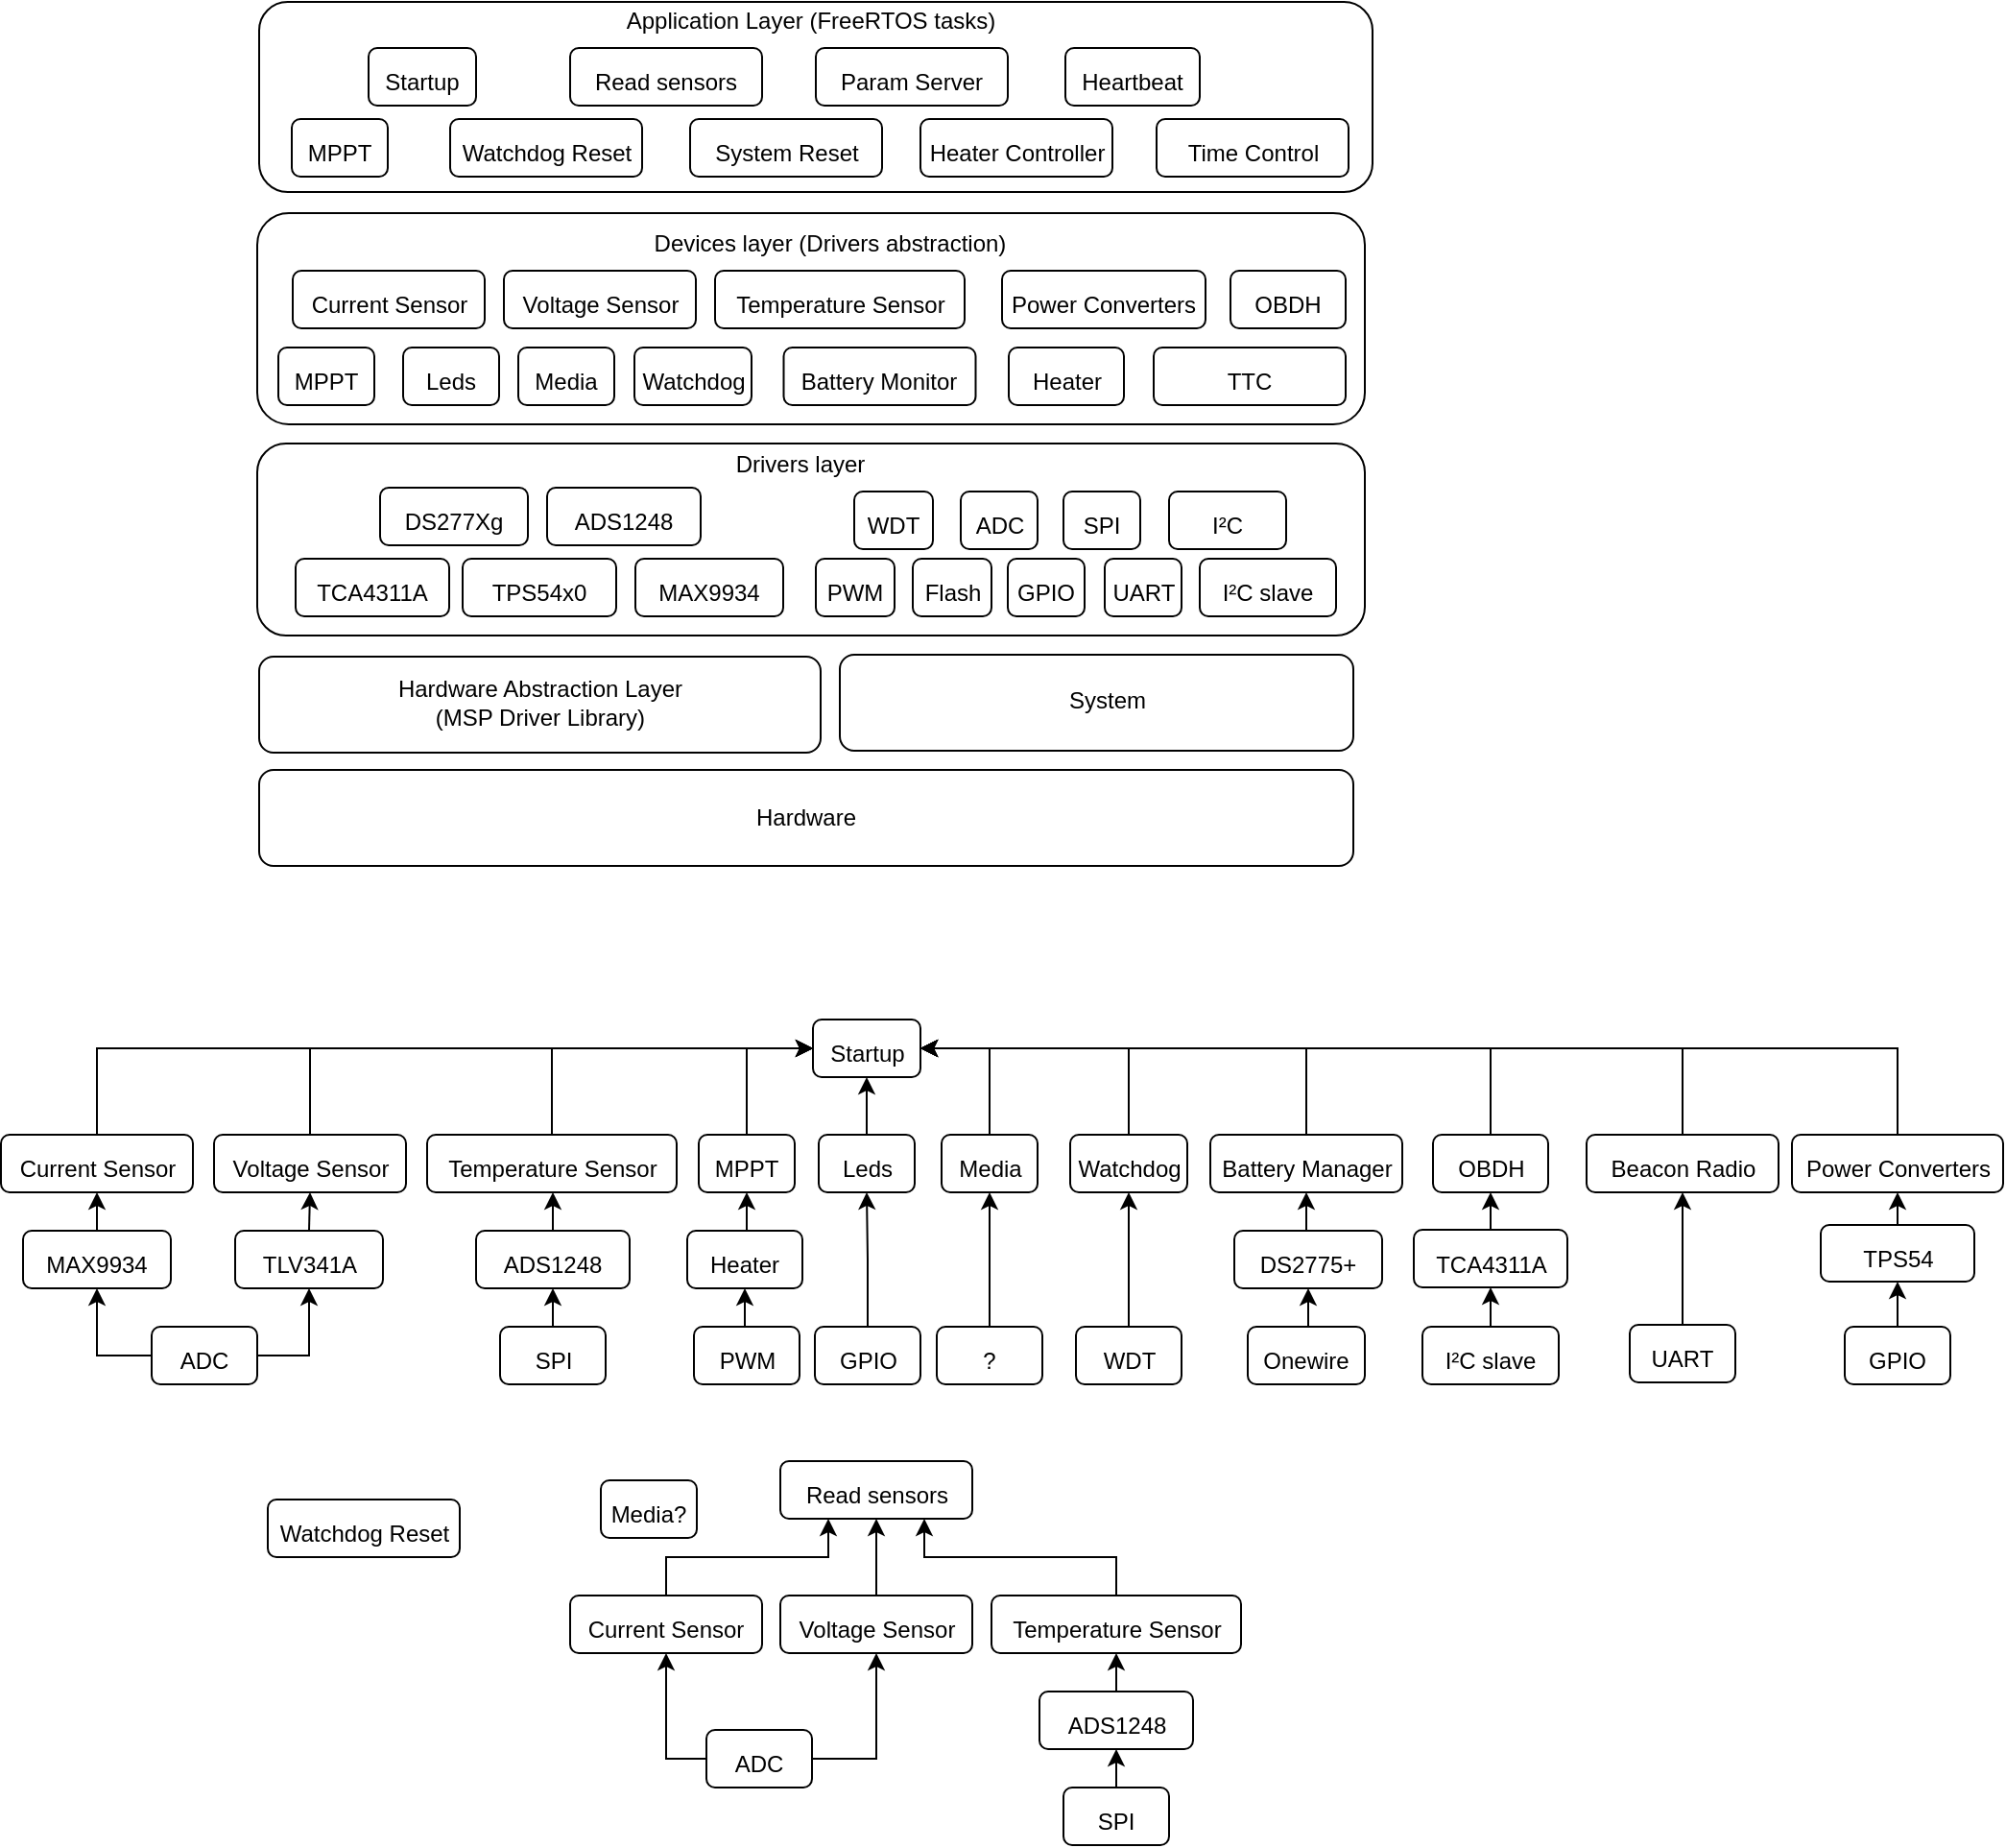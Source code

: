 <mxfile version="18.0.7" type="device"><diagram id="C5RBs43oDa-KdzZeNtuy" name="Page-1"><mxGraphModel dx="981" dy="574" grid="1" gridSize="10" guides="1" tooltips="1" connect="1" arrows="1" fold="1" page="1" pageScale="1" pageWidth="827" pageHeight="1169" math="0" shadow="0"><root><mxCell id="WIyWlLk6GJQsqaUBKTNV-0"/><mxCell id="WIyWlLk6GJQsqaUBKTNV-1" parent="WIyWlLk6GJQsqaUBKTNV-0"/><mxCell id="vOXvjiNXO9jhfe895_Cm-0" value="" style="rounded=1;whiteSpace=wrap;html=1;spacingTop=0;spacing=0;" parent="WIyWlLk6GJQsqaUBKTNV-1" vertex="1"><mxGeometry x="160" y="30" width="580" height="99" as="geometry"/></mxCell><mxCell id="NSSjKuSdfhYjl639OKAT-0" value="" style="rounded=1;whiteSpace=wrap;html=1;spacingBottom=0;spacingTop=0;verticalAlign=middle;spacing=0;" parent="WIyWlLk6GJQsqaUBKTNV-1" vertex="1"><mxGeometry x="160" y="371" width="292.5" height="50" as="geometry"/></mxCell><mxCell id="NSSjKuSdfhYjl639OKAT-2" value="Hardware" style="rounded=1;whiteSpace=wrap;html=1;spacingBottom=0;spacingTop=0;verticalAlign=middle;spacing=0;" parent="WIyWlLk6GJQsqaUBKTNV-1" vertex="1"><mxGeometry x="160" y="430" width="570" height="50" as="geometry"/></mxCell><mxCell id="NSSjKuSdfhYjl639OKAT-3" value="" style="rounded=1;whiteSpace=wrap;html=1;spacingBottom=5;spacingTop=0;verticalAlign=bottom;spacing=0;" parent="WIyWlLk6GJQsqaUBKTNV-1" vertex="1"><mxGeometry x="159" y="260" width="577" height="100" as="geometry"/></mxCell><mxCell id="NSSjKuSdfhYjl639OKAT-5" value="Application Layer (FreeRTOS tasks)" style="text;html=1;strokeColor=none;fillColor=none;align=center;verticalAlign=middle;whiteSpace=wrap;rounded=0;" parent="WIyWlLk6GJQsqaUBKTNV-1" vertex="1"><mxGeometry x="341.88" y="30" width="211.25" height="20" as="geometry"/></mxCell><mxCell id="NSSjKuSdfhYjl639OKAT-6" value="Drivers layer" style="text;html=1;strokeColor=none;fillColor=none;align=center;verticalAlign=middle;whiteSpace=wrap;rounded=0;" parent="WIyWlLk6GJQsqaUBKTNV-1" vertex="1"><mxGeometry x="401.5" y="261" width="80" height="20" as="geometry"/></mxCell><mxCell id="NSSjKuSdfhYjl639OKAT-8" value="Hardware Abstraction Layer&lt;br&gt;(MSP Driver Library)" style="text;html=1;strokeColor=none;fillColor=none;align=center;verticalAlign=middle;whiteSpace=wrap;rounded=0;" parent="WIyWlLk6GJQsqaUBKTNV-1" vertex="1"><mxGeometry x="200" y="385" width="212.5" height="20" as="geometry"/></mxCell><mxCell id="NSSjKuSdfhYjl639OKAT-10" value="ADS1248" style="rounded=1;whiteSpace=wrap;html=1;spacingBottom=5;spacingTop=0;verticalAlign=bottom;spacing=0;" parent="WIyWlLk6GJQsqaUBKTNV-1" vertex="1"><mxGeometry x="310" y="283" width="80" height="30" as="geometry"/></mxCell><mxCell id="NSSjKuSdfhYjl639OKAT-12" value="ADC" style="rounded=1;whiteSpace=wrap;html=1;spacingBottom=5;spacingTop=0;verticalAlign=bottom;spacing=0;" parent="WIyWlLk6GJQsqaUBKTNV-1" vertex="1"><mxGeometry x="525.5" y="285" width="40" height="30" as="geometry"/></mxCell><mxCell id="NSSjKuSdfhYjl639OKAT-13" value="SPI" style="rounded=1;whiteSpace=wrap;html=1;spacingBottom=5;spacingTop=0;verticalAlign=bottom;spacing=0;" parent="WIyWlLk6GJQsqaUBKTNV-1" vertex="1"><mxGeometry x="579" y="285" width="40" height="30" as="geometry"/></mxCell><mxCell id="NSSjKuSdfhYjl639OKAT-14" value="GPIO" style="rounded=1;whiteSpace=wrap;html=1;spacingBottom=5;spacingTop=0;verticalAlign=bottom;spacing=0;" parent="WIyWlLk6GJQsqaUBKTNV-1" vertex="1"><mxGeometry x="550" y="320" width="40" height="30" as="geometry"/></mxCell><mxCell id="NSSjKuSdfhYjl639OKAT-15" value="MAX9934" style="rounded=1;whiteSpace=wrap;html=1;spacingBottom=5;spacingTop=0;verticalAlign=bottom;spacing=0;" parent="WIyWlLk6GJQsqaUBKTNV-1" vertex="1"><mxGeometry x="356" y="320" width="77" height="30" as="geometry"/></mxCell><mxCell id="NSSjKuSdfhYjl639OKAT-16" value="UART" style="rounded=1;whiteSpace=wrap;html=1;spacingBottom=5;spacingTop=0;verticalAlign=bottom;spacing=0;" parent="WIyWlLk6GJQsqaUBKTNV-1" vertex="1"><mxGeometry x="600.5" y="320" width="40" height="30" as="geometry"/></mxCell><mxCell id="NSSjKuSdfhYjl639OKAT-17" value="DS277Xg" style="rounded=1;whiteSpace=wrap;html=1;spacingBottom=5;spacingTop=0;verticalAlign=bottom;spacing=0;" parent="WIyWlLk6GJQsqaUBKTNV-1" vertex="1"><mxGeometry x="223" y="283" width="77" height="30" as="geometry"/></mxCell><mxCell id="NSSjKuSdfhYjl639OKAT-18" value="Flash" style="rounded=1;whiteSpace=wrap;html=1;spacingBottom=5;spacingTop=0;verticalAlign=bottom;spacing=0;" parent="WIyWlLk6GJQsqaUBKTNV-1" vertex="1"><mxGeometry x="500.5" y="320" width="41" height="30" as="geometry"/></mxCell><mxCell id="NSSjKuSdfhYjl639OKAT-20" value="I²C slave" style="rounded=1;whiteSpace=wrap;html=1;spacingBottom=5;spacingTop=0;verticalAlign=bottom;spacing=0;" parent="WIyWlLk6GJQsqaUBKTNV-1" vertex="1"><mxGeometry x="650" y="320" width="71" height="30" as="geometry"/></mxCell><mxCell id="NSSjKuSdfhYjl639OKAT-21" value="TCA4311A" style="rounded=1;whiteSpace=wrap;html=1;spacingBottom=5;spacingTop=0;verticalAlign=bottom;spacing=0;" parent="WIyWlLk6GJQsqaUBKTNV-1" vertex="1"><mxGeometry x="179" y="320" width="80" height="30" as="geometry"/></mxCell><mxCell id="NSSjKuSdfhYjl639OKAT-22" value="TPS54x0" style="rounded=1;whiteSpace=wrap;html=1;spacingBottom=5;spacingTop=0;verticalAlign=bottom;spacing=0;" parent="WIyWlLk6GJQsqaUBKTNV-1" vertex="1"><mxGeometry x="266" y="320" width="80" height="30" as="geometry"/></mxCell><mxCell id="NSSjKuSdfhYjl639OKAT-26" value="I²C" style="rounded=1;whiteSpace=wrap;html=1;spacingBottom=5;spacingTop=0;verticalAlign=bottom;spacing=0;" parent="WIyWlLk6GJQsqaUBKTNV-1" vertex="1"><mxGeometry x="634" y="285" width="61" height="30" as="geometry"/></mxCell><mxCell id="NSSjKuSdfhYjl639OKAT-28" value="" style="rounded=1;whiteSpace=wrap;html=1;spacingBottom=5;spacingTop=0;verticalAlign=bottom;spacing=0;" parent="WIyWlLk6GJQsqaUBKTNV-1" vertex="1"><mxGeometry x="159" y="140" width="577" height="110" as="geometry"/></mxCell><mxCell id="NSSjKuSdfhYjl639OKAT-30" value="Battery Monitor" style="rounded=1;whiteSpace=wrap;html=1;spacingBottom=5;spacingTop=0;verticalAlign=bottom;spacing=0;" parent="WIyWlLk6GJQsqaUBKTNV-1" vertex="1"><mxGeometry x="433.25" y="210" width="100" height="30" as="geometry"/></mxCell><mxCell id="NSSjKuSdfhYjl639OKAT-31" value="Current Sensor" style="rounded=1;whiteSpace=wrap;html=1;spacingBottom=5;spacingTop=0;verticalAlign=bottom;spacing=0;" parent="WIyWlLk6GJQsqaUBKTNV-1" vertex="1"><mxGeometry x="177.5" y="170" width="100" height="30" as="geometry"/></mxCell><mxCell id="NSSjKuSdfhYjl639OKAT-32" value="Leds" style="rounded=1;whiteSpace=wrap;html=1;spacingBottom=5;spacingTop=0;verticalAlign=bottom;spacing=0;" parent="WIyWlLk6GJQsqaUBKTNV-1" vertex="1"><mxGeometry x="235" y="210" width="50" height="30" as="geometry"/></mxCell><mxCell id="NSSjKuSdfhYjl639OKAT-33" value="Media" style="rounded=1;whiteSpace=wrap;html=1;spacingBottom=5;spacingTop=0;verticalAlign=bottom;spacing=0;" parent="WIyWlLk6GJQsqaUBKTNV-1" vertex="1"><mxGeometry x="295" y="210" width="50" height="30" as="geometry"/></mxCell><mxCell id="NSSjKuSdfhYjl639OKAT-34" value="MPPT" style="rounded=1;whiteSpace=wrap;html=1;spacingBottom=5;spacingTop=0;verticalAlign=bottom;spacing=0;" parent="WIyWlLk6GJQsqaUBKTNV-1" vertex="1"><mxGeometry x="170" y="210" width="50" height="30" as="geometry"/></mxCell><mxCell id="NSSjKuSdfhYjl639OKAT-35" value="Voltage Sensor" style="rounded=1;whiteSpace=wrap;html=1;spacingBottom=5;spacingTop=0;verticalAlign=bottom;spacing=0;" parent="WIyWlLk6GJQsqaUBKTNV-1" vertex="1"><mxGeometry x="287.5" y="170" width="100" height="30" as="geometry"/></mxCell><mxCell id="NSSjKuSdfhYjl639OKAT-36" value="Temperature Sensor" style="rounded=1;whiteSpace=wrap;html=1;spacingBottom=5;spacingTop=0;verticalAlign=bottom;spacing=0;" parent="WIyWlLk6GJQsqaUBKTNV-1" vertex="1"><mxGeometry x="397.5" y="170" width="130" height="30" as="geometry"/></mxCell><mxCell id="NSSjKuSdfhYjl639OKAT-39" value="OBDH" style="rounded=1;whiteSpace=wrap;html=1;spacingBottom=5;spacingTop=0;verticalAlign=bottom;spacing=0;" parent="WIyWlLk6GJQsqaUBKTNV-1" vertex="1"><mxGeometry x="666" y="170" width="60" height="30" as="geometry"/></mxCell><mxCell id="NSSjKuSdfhYjl639OKAT-40" value="TTC" style="rounded=1;whiteSpace=wrap;html=1;spacingBottom=5;spacingTop=0;verticalAlign=bottom;spacing=0;" parent="WIyWlLk6GJQsqaUBKTNV-1" vertex="1"><mxGeometry x="626" y="210" width="100" height="30" as="geometry"/></mxCell><mxCell id="NSSjKuSdfhYjl639OKAT-42" value="WDT" style="rounded=1;whiteSpace=wrap;html=1;spacingBottom=5;spacingTop=0;verticalAlign=bottom;spacing=0;" parent="WIyWlLk6GJQsqaUBKTNV-1" vertex="1"><mxGeometry x="470" y="285" width="41" height="30" as="geometry"/></mxCell><mxCell id="NSSjKuSdfhYjl639OKAT-47" value="Watchdog" style="rounded=1;whiteSpace=wrap;html=1;spacingBottom=5;spacingTop=0;verticalAlign=bottom;spacing=0;" parent="WIyWlLk6GJQsqaUBKTNV-1" vertex="1"><mxGeometry x="355.5" y="210" width="61" height="30" as="geometry"/></mxCell><mxCell id="NSSjKuSdfhYjl639OKAT-48" value="Startup" style="rounded=1;whiteSpace=wrap;html=1;spacingBottom=5;spacingTop=0;verticalAlign=bottom;spacing=0;" parent="WIyWlLk6GJQsqaUBKTNV-1" vertex="1"><mxGeometry x="217" y="54" width="56" height="30" as="geometry"/></mxCell><mxCell id="NSSjKuSdfhYjl639OKAT-49" value="Watchdog Reset" style="rounded=1;whiteSpace=wrap;html=1;spacingBottom=5;spacingTop=0;verticalAlign=bottom;spacing=0;" parent="WIyWlLk6GJQsqaUBKTNV-1" vertex="1"><mxGeometry x="259.5" y="91" width="100" height="30" as="geometry"/></mxCell><mxCell id="NSSjKuSdfhYjl639OKAT-50" value="System Reset" style="rounded=1;whiteSpace=wrap;html=1;spacingBottom=5;spacingTop=0;verticalAlign=bottom;spacing=0;" parent="WIyWlLk6GJQsqaUBKTNV-1" vertex="1"><mxGeometry x="384.5" y="91" width="100" height="30" as="geometry"/></mxCell><mxCell id="NSSjKuSdfhYjl639OKAT-51" value="Heater Controller" style="rounded=1;whiteSpace=wrap;html=1;spacingBottom=5;spacingTop=0;verticalAlign=bottom;spacing=0;" parent="WIyWlLk6GJQsqaUBKTNV-1" vertex="1"><mxGeometry x="504.5" y="91" width="100" height="30" as="geometry"/></mxCell><mxCell id="NSSjKuSdfhYjl639OKAT-52" value="Read sensors" style="rounded=1;whiteSpace=wrap;html=1;spacingBottom=5;spacingTop=0;verticalAlign=bottom;spacing=0;" parent="WIyWlLk6GJQsqaUBKTNV-1" vertex="1"><mxGeometry x="322" y="54" width="100" height="30" as="geometry"/></mxCell><mxCell id="NSSjKuSdfhYjl639OKAT-53" value="MPPT" style="rounded=1;whiteSpace=wrap;html=1;spacingBottom=5;spacingTop=0;verticalAlign=bottom;spacing=0;" parent="WIyWlLk6GJQsqaUBKTNV-1" vertex="1"><mxGeometry x="177" y="91" width="50" height="30" as="geometry"/></mxCell><mxCell id="NSSjKuSdfhYjl639OKAT-54" value="Time Control" style="rounded=1;whiteSpace=wrap;html=1;spacingBottom=5;spacingTop=0;verticalAlign=bottom;spacing=0;" parent="WIyWlLk6GJQsqaUBKTNV-1" vertex="1"><mxGeometry x="627.5" y="91" width="100" height="30" as="geometry"/></mxCell><mxCell id="NSSjKuSdfhYjl639OKAT-56" value="Param Server" style="rounded=1;whiteSpace=wrap;html=1;spacingBottom=5;spacingTop=0;verticalAlign=bottom;spacing=0;" parent="WIyWlLk6GJQsqaUBKTNV-1" vertex="1"><mxGeometry x="450" y="54" width="100" height="30" as="geometry"/></mxCell><mxCell id="NSSjKuSdfhYjl639OKAT-57" value="Read sensors" style="rounded=1;whiteSpace=wrap;html=1;spacingBottom=5;spacingTop=0;verticalAlign=bottom;spacing=0;" parent="WIyWlLk6GJQsqaUBKTNV-1" vertex="1"><mxGeometry x="431.5" y="790" width="100" height="30" as="geometry"/></mxCell><mxCell id="NSSjKuSdfhYjl639OKAT-64" style="edgeStyle=orthogonalEdgeStyle;rounded=0;orthogonalLoop=1;jettySize=auto;html=1;exitX=0.5;exitY=0;exitDx=0;exitDy=0;entryX=0.25;entryY=1;entryDx=0;entryDy=0;" parent="WIyWlLk6GJQsqaUBKTNV-1" source="NSSjKuSdfhYjl639OKAT-58" target="NSSjKuSdfhYjl639OKAT-57" edge="1"><mxGeometry relative="1" as="geometry"/></mxCell><mxCell id="NSSjKuSdfhYjl639OKAT-58" value="Current Sensor" style="rounded=1;whiteSpace=wrap;html=1;spacingBottom=5;spacingTop=0;verticalAlign=bottom;spacing=0;" parent="WIyWlLk6GJQsqaUBKTNV-1" vertex="1"><mxGeometry x="322" y="860" width="100" height="30" as="geometry"/></mxCell><mxCell id="NSSjKuSdfhYjl639OKAT-65" style="edgeStyle=orthogonalEdgeStyle;rounded=0;orthogonalLoop=1;jettySize=auto;html=1;exitX=0.5;exitY=0;exitDx=0;exitDy=0;entryX=0.5;entryY=1;entryDx=0;entryDy=0;" parent="WIyWlLk6GJQsqaUBKTNV-1" source="NSSjKuSdfhYjl639OKAT-59" target="NSSjKuSdfhYjl639OKAT-57" edge="1"><mxGeometry relative="1" as="geometry"/></mxCell><mxCell id="NSSjKuSdfhYjl639OKAT-59" value="Voltage Sensor" style="rounded=1;whiteSpace=wrap;html=1;spacingBottom=5;spacingTop=0;verticalAlign=bottom;spacing=0;" parent="WIyWlLk6GJQsqaUBKTNV-1" vertex="1"><mxGeometry x="431.5" y="860" width="100" height="30" as="geometry"/></mxCell><mxCell id="NSSjKuSdfhYjl639OKAT-66" style="edgeStyle=orthogonalEdgeStyle;rounded=0;orthogonalLoop=1;jettySize=auto;html=1;exitX=0.5;exitY=0;exitDx=0;exitDy=0;entryX=0.75;entryY=1;entryDx=0;entryDy=0;" parent="WIyWlLk6GJQsqaUBKTNV-1" source="NSSjKuSdfhYjl639OKAT-60" target="NSSjKuSdfhYjl639OKAT-57" edge="1"><mxGeometry relative="1" as="geometry"/></mxCell><mxCell id="NSSjKuSdfhYjl639OKAT-60" value="Temperature Sensor" style="rounded=1;whiteSpace=wrap;html=1;spacingBottom=5;spacingTop=0;verticalAlign=bottom;spacing=0;" parent="WIyWlLk6GJQsqaUBKTNV-1" vertex="1"><mxGeometry x="541.5" y="860" width="130" height="30" as="geometry"/></mxCell><mxCell id="NSSjKuSdfhYjl639OKAT-67" style="edgeStyle=orthogonalEdgeStyle;rounded=0;orthogonalLoop=1;jettySize=auto;html=1;exitX=0;exitY=0.5;exitDx=0;exitDy=0;entryX=0.5;entryY=1;entryDx=0;entryDy=0;" parent="WIyWlLk6GJQsqaUBKTNV-1" source="NSSjKuSdfhYjl639OKAT-61" target="NSSjKuSdfhYjl639OKAT-58" edge="1"><mxGeometry relative="1" as="geometry"/></mxCell><mxCell id="NSSjKuSdfhYjl639OKAT-68" style="edgeStyle=orthogonalEdgeStyle;rounded=0;orthogonalLoop=1;jettySize=auto;html=1;exitX=1;exitY=0.5;exitDx=0;exitDy=0;entryX=0.5;entryY=1;entryDx=0;entryDy=0;" parent="WIyWlLk6GJQsqaUBKTNV-1" source="NSSjKuSdfhYjl639OKAT-61" target="NSSjKuSdfhYjl639OKAT-59" edge="1"><mxGeometry relative="1" as="geometry"/></mxCell><mxCell id="NSSjKuSdfhYjl639OKAT-61" value="ADC" style="rounded=1;whiteSpace=wrap;html=1;spacingBottom=5;spacingTop=0;verticalAlign=bottom;spacing=0;" parent="WIyWlLk6GJQsqaUBKTNV-1" vertex="1"><mxGeometry x="393" y="930" width="55" height="30" as="geometry"/></mxCell><mxCell id="NSSjKuSdfhYjl639OKAT-75" style="edgeStyle=orthogonalEdgeStyle;rounded=0;orthogonalLoop=1;jettySize=auto;html=1;exitX=0.5;exitY=0;exitDx=0;exitDy=0;entryX=0.5;entryY=1;entryDx=0;entryDy=0;startArrow=none;startFill=0;endArrow=classic;endFill=1;" parent="WIyWlLk6GJQsqaUBKTNV-1" source="NSSjKuSdfhYjl639OKAT-62" target="NSSjKuSdfhYjl639OKAT-63" edge="1"><mxGeometry relative="1" as="geometry"/></mxCell><mxCell id="NSSjKuSdfhYjl639OKAT-62" value="SPI" style="rounded=1;whiteSpace=wrap;html=1;spacingBottom=5;spacingTop=0;verticalAlign=bottom;spacing=0;" parent="WIyWlLk6GJQsqaUBKTNV-1" vertex="1"><mxGeometry x="579" y="960" width="55" height="30" as="geometry"/></mxCell><mxCell id="NSSjKuSdfhYjl639OKAT-74" style="edgeStyle=orthogonalEdgeStyle;rounded=0;orthogonalLoop=1;jettySize=auto;html=1;exitX=0.5;exitY=0;exitDx=0;exitDy=0;entryX=0.5;entryY=1;entryDx=0;entryDy=0;startArrow=none;startFill=0;endArrow=classic;endFill=1;" parent="WIyWlLk6GJQsqaUBKTNV-1" source="NSSjKuSdfhYjl639OKAT-63" target="NSSjKuSdfhYjl639OKAT-60" edge="1"><mxGeometry relative="1" as="geometry"/></mxCell><mxCell id="NSSjKuSdfhYjl639OKAT-63" value="ADS1248" style="rounded=1;whiteSpace=wrap;html=1;spacingBottom=5;spacingTop=0;verticalAlign=bottom;spacing=0;" parent="WIyWlLk6GJQsqaUBKTNV-1" vertex="1"><mxGeometry x="566.5" y="910" width="80" height="30" as="geometry"/></mxCell><mxCell id="NSSjKuSdfhYjl639OKAT-90" value="Startup" style="rounded=1;whiteSpace=wrap;html=1;spacingBottom=5;spacingTop=0;verticalAlign=bottom;spacing=0;" parent="WIyWlLk6GJQsqaUBKTNV-1" vertex="1"><mxGeometry x="448.5" y="560" width="56" height="30" as="geometry"/></mxCell><mxCell id="NSSjKuSdfhYjl639OKAT-102" style="edgeStyle=orthogonalEdgeStyle;rounded=0;orthogonalLoop=1;jettySize=auto;html=1;exitX=0.5;exitY=0;exitDx=0;exitDy=0;entryX=0;entryY=0.5;entryDx=0;entryDy=0;startArrow=none;startFill=0;endArrow=classic;endFill=1;" parent="WIyWlLk6GJQsqaUBKTNV-1" source="NSSjKuSdfhYjl639OKAT-92" target="NSSjKuSdfhYjl639OKAT-90" edge="1"><mxGeometry relative="1" as="geometry"/></mxCell><mxCell id="NSSjKuSdfhYjl639OKAT-92" value="Current Sensor" style="rounded=1;whiteSpace=wrap;html=1;spacingBottom=5;spacingTop=0;verticalAlign=bottom;spacing=0;" parent="WIyWlLk6GJQsqaUBKTNV-1" vertex="1"><mxGeometry x="25.5" y="620" width="100" height="30" as="geometry"/></mxCell><mxCell id="NSSjKuSdfhYjl639OKAT-103" style="edgeStyle=orthogonalEdgeStyle;rounded=0;orthogonalLoop=1;jettySize=auto;html=1;exitX=0.5;exitY=0;exitDx=0;exitDy=0;startArrow=none;startFill=0;endArrow=classic;endFill=1;entryX=0;entryY=0.5;entryDx=0;entryDy=0;" parent="WIyWlLk6GJQsqaUBKTNV-1" source="NSSjKuSdfhYjl639OKAT-93" target="NSSjKuSdfhYjl639OKAT-90" edge="1"><mxGeometry relative="1" as="geometry"><mxPoint x="161.5" y="520" as="targetPoint"/></mxGeometry></mxCell><mxCell id="NSSjKuSdfhYjl639OKAT-93" value="Voltage Sensor" style="rounded=1;whiteSpace=wrap;html=1;spacingBottom=5;spacingTop=0;verticalAlign=bottom;spacing=0;" parent="WIyWlLk6GJQsqaUBKTNV-1" vertex="1"><mxGeometry x="136.5" y="620" width="100" height="30" as="geometry"/></mxCell><mxCell id="NSSjKuSdfhYjl639OKAT-104" style="edgeStyle=orthogonalEdgeStyle;rounded=0;orthogonalLoop=1;jettySize=auto;html=1;exitX=0.5;exitY=0;exitDx=0;exitDy=0;entryX=0;entryY=0.5;entryDx=0;entryDy=0;startArrow=none;startFill=0;endArrow=classic;endFill=1;" parent="WIyWlLk6GJQsqaUBKTNV-1" source="NSSjKuSdfhYjl639OKAT-94" target="NSSjKuSdfhYjl639OKAT-90" edge="1"><mxGeometry relative="1" as="geometry"/></mxCell><mxCell id="NSSjKuSdfhYjl639OKAT-94" value="Temperature Sensor" style="rounded=1;whiteSpace=wrap;html=1;spacingBottom=5;spacingTop=0;verticalAlign=bottom;spacing=0;" parent="WIyWlLk6GJQsqaUBKTNV-1" vertex="1"><mxGeometry x="247.5" y="620" width="130" height="30" as="geometry"/></mxCell><mxCell id="NSSjKuSdfhYjl639OKAT-105" style="edgeStyle=orthogonalEdgeStyle;rounded=0;orthogonalLoop=1;jettySize=auto;html=1;exitX=0.5;exitY=0;exitDx=0;exitDy=0;entryX=0;entryY=0.5;entryDx=0;entryDy=0;startArrow=none;startFill=0;endArrow=classic;endFill=1;" parent="WIyWlLk6GJQsqaUBKTNV-1" source="NSSjKuSdfhYjl639OKAT-95" target="NSSjKuSdfhYjl639OKAT-90" edge="1"><mxGeometry relative="1" as="geometry"/></mxCell><mxCell id="NSSjKuSdfhYjl639OKAT-95" value="MPPT" style="rounded=1;whiteSpace=wrap;html=1;spacingBottom=5;spacingTop=0;verticalAlign=bottom;spacing=0;" parent="WIyWlLk6GJQsqaUBKTNV-1" vertex="1"><mxGeometry x="389" y="620" width="50" height="30" as="geometry"/></mxCell><mxCell id="NSSjKuSdfhYjl639OKAT-106" style="edgeStyle=orthogonalEdgeStyle;rounded=0;orthogonalLoop=1;jettySize=auto;html=1;exitX=0.5;exitY=0;exitDx=0;exitDy=0;entryX=0.5;entryY=1;entryDx=0;entryDy=0;startArrow=none;startFill=0;endArrow=classic;endFill=1;" parent="WIyWlLk6GJQsqaUBKTNV-1" source="NSSjKuSdfhYjl639OKAT-96" target="NSSjKuSdfhYjl639OKAT-90" edge="1"><mxGeometry relative="1" as="geometry"/></mxCell><mxCell id="NSSjKuSdfhYjl639OKAT-96" value="Leds" style="rounded=1;whiteSpace=wrap;html=1;spacingBottom=5;spacingTop=0;verticalAlign=bottom;spacing=0;" parent="WIyWlLk6GJQsqaUBKTNV-1" vertex="1"><mxGeometry x="451.5" y="620" width="50" height="30" as="geometry"/></mxCell><mxCell id="NSSjKuSdfhYjl639OKAT-107" style="edgeStyle=orthogonalEdgeStyle;rounded=0;orthogonalLoop=1;jettySize=auto;html=1;exitX=0.5;exitY=0;exitDx=0;exitDy=0;entryX=1;entryY=0.5;entryDx=0;entryDy=0;startArrow=none;startFill=0;endArrow=classic;endFill=1;" parent="WIyWlLk6GJQsqaUBKTNV-1" source="NSSjKuSdfhYjl639OKAT-97" target="NSSjKuSdfhYjl639OKAT-90" edge="1"><mxGeometry relative="1" as="geometry"/></mxCell><mxCell id="NSSjKuSdfhYjl639OKAT-97" value="Media" style="rounded=1;whiteSpace=wrap;html=1;spacingBottom=5;spacingTop=0;verticalAlign=bottom;spacing=0;" parent="WIyWlLk6GJQsqaUBKTNV-1" vertex="1"><mxGeometry x="515.5" y="620" width="50" height="30" as="geometry"/></mxCell><mxCell id="NSSjKuSdfhYjl639OKAT-108" style="edgeStyle=orthogonalEdgeStyle;rounded=0;orthogonalLoop=1;jettySize=auto;html=1;exitX=0.5;exitY=0;exitDx=0;exitDy=0;entryX=1;entryY=0.5;entryDx=0;entryDy=0;startArrow=none;startFill=0;endArrow=classic;endFill=1;" parent="WIyWlLk6GJQsqaUBKTNV-1" source="NSSjKuSdfhYjl639OKAT-98" target="NSSjKuSdfhYjl639OKAT-90" edge="1"><mxGeometry relative="1" as="geometry"/></mxCell><mxCell id="NSSjKuSdfhYjl639OKAT-98" value="Watchdog" style="rounded=1;whiteSpace=wrap;html=1;spacingBottom=5;spacingTop=0;verticalAlign=bottom;spacing=0;" parent="WIyWlLk6GJQsqaUBKTNV-1" vertex="1"><mxGeometry x="582.5" y="620" width="61" height="30" as="geometry"/></mxCell><mxCell id="NSSjKuSdfhYjl639OKAT-109" style="edgeStyle=orthogonalEdgeStyle;rounded=0;orthogonalLoop=1;jettySize=auto;html=1;exitX=0.5;exitY=0;exitDx=0;exitDy=0;entryX=1;entryY=0.5;entryDx=0;entryDy=0;startArrow=none;startFill=0;endArrow=classic;endFill=1;" parent="WIyWlLk6GJQsqaUBKTNV-1" source="NSSjKuSdfhYjl639OKAT-99" target="NSSjKuSdfhYjl639OKAT-90" edge="1"><mxGeometry relative="1" as="geometry"/></mxCell><mxCell id="NSSjKuSdfhYjl639OKAT-99" value="Battery Manager" style="rounded=1;whiteSpace=wrap;html=1;spacingBottom=5;spacingTop=0;verticalAlign=bottom;spacing=0;" parent="WIyWlLk6GJQsqaUBKTNV-1" vertex="1"><mxGeometry x="655.5" y="620" width="100" height="30" as="geometry"/></mxCell><mxCell id="NSSjKuSdfhYjl639OKAT-110" style="edgeStyle=orthogonalEdgeStyle;rounded=0;orthogonalLoop=1;jettySize=auto;html=1;exitX=0.5;exitY=0;exitDx=0;exitDy=0;entryX=1;entryY=0.5;entryDx=0;entryDy=0;startArrow=none;startFill=0;endArrow=classic;endFill=1;" parent="WIyWlLk6GJQsqaUBKTNV-1" source="NSSjKuSdfhYjl639OKAT-100" target="NSSjKuSdfhYjl639OKAT-90" edge="1"><mxGeometry relative="1" as="geometry"/></mxCell><mxCell id="NSSjKuSdfhYjl639OKAT-100" value="OBDH" style="rounded=1;whiteSpace=wrap;html=1;spacingBottom=5;spacingTop=0;verticalAlign=bottom;spacing=0;" parent="WIyWlLk6GJQsqaUBKTNV-1" vertex="1"><mxGeometry x="771.5" y="620" width="60" height="30" as="geometry"/></mxCell><mxCell id="NSSjKuSdfhYjl639OKAT-111" style="edgeStyle=orthogonalEdgeStyle;rounded=0;orthogonalLoop=1;jettySize=auto;html=1;exitX=0.5;exitY=0;exitDx=0;exitDy=0;entryX=1;entryY=0.5;entryDx=0;entryDy=0;startArrow=none;startFill=0;endArrow=classic;endFill=1;" parent="WIyWlLk6GJQsqaUBKTNV-1" source="NSSjKuSdfhYjl639OKAT-101" target="NSSjKuSdfhYjl639OKAT-90" edge="1"><mxGeometry relative="1" as="geometry"/></mxCell><mxCell id="NSSjKuSdfhYjl639OKAT-101" value="Beacon Radio" style="rounded=1;whiteSpace=wrap;html=1;spacingBottom=5;spacingTop=0;verticalAlign=bottom;spacing=0;" parent="WIyWlLk6GJQsqaUBKTNV-1" vertex="1"><mxGeometry x="851.5" y="620" width="100" height="30" as="geometry"/></mxCell><mxCell id="NSSjKuSdfhYjl639OKAT-150" style="edgeStyle=orthogonalEdgeStyle;rounded=0;orthogonalLoop=1;jettySize=auto;html=1;exitX=0;exitY=0.5;exitDx=0;exitDy=0;entryX=0.5;entryY=1;entryDx=0;entryDy=0;startArrow=none;startFill=0;endArrow=classic;endFill=1;" parent="WIyWlLk6GJQsqaUBKTNV-1" source="NSSjKuSdfhYjl639OKAT-112" target="NSSjKuSdfhYjl639OKAT-149" edge="1"><mxGeometry relative="1" as="geometry"/></mxCell><mxCell id="NSSjKuSdfhYjl639OKAT-153" style="edgeStyle=orthogonalEdgeStyle;rounded=0;orthogonalLoop=1;jettySize=auto;html=1;exitX=1;exitY=0.5;exitDx=0;exitDy=0;entryX=0.5;entryY=1;entryDx=0;entryDy=0;startArrow=none;startFill=0;endArrow=classic;endFill=1;" parent="WIyWlLk6GJQsqaUBKTNV-1" source="NSSjKuSdfhYjl639OKAT-112" target="NSSjKuSdfhYjl639OKAT-152" edge="1"><mxGeometry relative="1" as="geometry"/></mxCell><mxCell id="NSSjKuSdfhYjl639OKAT-112" value="ADC" style="rounded=1;whiteSpace=wrap;html=1;spacingBottom=5;spacingTop=0;verticalAlign=bottom;spacing=0;" parent="WIyWlLk6GJQsqaUBKTNV-1" vertex="1"><mxGeometry x="104" y="720" width="55" height="30" as="geometry"/></mxCell><mxCell id="NSSjKuSdfhYjl639OKAT-116" style="edgeStyle=orthogonalEdgeStyle;rounded=0;orthogonalLoop=1;jettySize=auto;html=1;exitX=0.5;exitY=0;exitDx=0;exitDy=0;entryX=0.5;entryY=1;entryDx=0;entryDy=0;startArrow=none;startFill=0;endArrow=classic;endFill=1;" parent="WIyWlLk6GJQsqaUBKTNV-1" source="NSSjKuSdfhYjl639OKAT-117" target="NSSjKuSdfhYjl639OKAT-119" edge="1"><mxGeometry relative="1" as="geometry"/></mxCell><mxCell id="NSSjKuSdfhYjl639OKAT-117" value="SPI" style="rounded=1;whiteSpace=wrap;html=1;spacingBottom=5;spacingTop=0;verticalAlign=bottom;spacing=0;" parent="WIyWlLk6GJQsqaUBKTNV-1" vertex="1"><mxGeometry x="285.5" y="720" width="55" height="30" as="geometry"/></mxCell><mxCell id="NSSjKuSdfhYjl639OKAT-118" style="edgeStyle=orthogonalEdgeStyle;rounded=0;orthogonalLoop=1;jettySize=auto;html=1;exitX=0.5;exitY=0;exitDx=0;exitDy=0;entryX=0.5;entryY=1;entryDx=0;entryDy=0;startArrow=none;startFill=0;endArrow=classic;endFill=1;" parent="WIyWlLk6GJQsqaUBKTNV-1" source="NSSjKuSdfhYjl639OKAT-119" edge="1"><mxGeometry relative="1" as="geometry"><mxPoint x="313" y="650" as="targetPoint"/></mxGeometry></mxCell><mxCell id="NSSjKuSdfhYjl639OKAT-119" value="ADS1248" style="rounded=1;whiteSpace=wrap;html=1;spacingBottom=5;spacingTop=0;verticalAlign=bottom;spacing=0;" parent="WIyWlLk6GJQsqaUBKTNV-1" vertex="1"><mxGeometry x="273" y="670" width="80" height="30" as="geometry"/></mxCell><mxCell id="NSSjKuSdfhYjl639OKAT-121" style="edgeStyle=orthogonalEdgeStyle;rounded=0;orthogonalLoop=1;jettySize=auto;html=1;exitX=0.5;exitY=0;exitDx=0;exitDy=0;entryX=0.5;entryY=1;entryDx=0;entryDy=0;startArrow=none;startFill=0;endArrow=classic;endFill=1;" parent="WIyWlLk6GJQsqaUBKTNV-1" source="NSSjKuSdfhYjl639OKAT-156" target="NSSjKuSdfhYjl639OKAT-95" edge="1"><mxGeometry relative="1" as="geometry"/></mxCell><mxCell id="NSSjKuSdfhYjl639OKAT-120" value="PWM" style="rounded=1;whiteSpace=wrap;html=1;spacingBottom=5;spacingTop=0;verticalAlign=bottom;spacing=0;" parent="WIyWlLk6GJQsqaUBKTNV-1" vertex="1"><mxGeometry x="386.5" y="720" width="55" height="30" as="geometry"/></mxCell><mxCell id="NSSjKuSdfhYjl639OKAT-124" style="edgeStyle=orthogonalEdgeStyle;rounded=0;orthogonalLoop=1;jettySize=auto;html=1;exitX=0.5;exitY=0;exitDx=0;exitDy=0;entryX=0.5;entryY=1;entryDx=0;entryDy=0;startArrow=none;startFill=0;endArrow=classic;endFill=1;" parent="WIyWlLk6GJQsqaUBKTNV-1" source="NSSjKuSdfhYjl639OKAT-123" target="NSSjKuSdfhYjl639OKAT-96" edge="1"><mxGeometry relative="1" as="geometry"/></mxCell><mxCell id="NSSjKuSdfhYjl639OKAT-123" value="GPIO" style="rounded=1;whiteSpace=wrap;html=1;spacingBottom=5;spacingTop=0;verticalAlign=bottom;spacing=0;" parent="WIyWlLk6GJQsqaUBKTNV-1" vertex="1"><mxGeometry x="449.5" y="720" width="55" height="30" as="geometry"/></mxCell><mxCell id="NSSjKuSdfhYjl639OKAT-126" style="edgeStyle=orthogonalEdgeStyle;rounded=0;orthogonalLoop=1;jettySize=auto;html=1;exitX=0.5;exitY=0;exitDx=0;exitDy=0;entryX=0.5;entryY=1;entryDx=0;entryDy=0;startArrow=none;startFill=0;endArrow=classic;endFill=1;" parent="WIyWlLk6GJQsqaUBKTNV-1" source="NSSjKuSdfhYjl639OKAT-125" target="NSSjKuSdfhYjl639OKAT-97" edge="1"><mxGeometry relative="1" as="geometry"/></mxCell><mxCell id="NSSjKuSdfhYjl639OKAT-125" value="?" style="rounded=1;whiteSpace=wrap;html=1;spacingBottom=5;spacingTop=0;verticalAlign=bottom;spacing=0;" parent="WIyWlLk6GJQsqaUBKTNV-1" vertex="1"><mxGeometry x="513" y="720" width="55" height="30" as="geometry"/></mxCell><mxCell id="NSSjKuSdfhYjl639OKAT-130" style="edgeStyle=orthogonalEdgeStyle;rounded=0;orthogonalLoop=1;jettySize=auto;html=1;exitX=0.5;exitY=0;exitDx=0;exitDy=0;entryX=0.5;entryY=1;entryDx=0;entryDy=0;startArrow=none;startFill=0;endArrow=classic;endFill=1;" parent="WIyWlLk6GJQsqaUBKTNV-1" source="NSSjKuSdfhYjl639OKAT-161" target="NSSjKuSdfhYjl639OKAT-99" edge="1"><mxGeometry relative="1" as="geometry"/></mxCell><mxCell id="NSSjKuSdfhYjl639OKAT-129" value="Onewire" style="rounded=1;whiteSpace=wrap;html=1;spacingBottom=5;spacingTop=0;verticalAlign=bottom;spacing=0;" parent="WIyWlLk6GJQsqaUBKTNV-1" vertex="1"><mxGeometry x="675" y="720" width="61" height="30" as="geometry"/></mxCell><mxCell id="NSSjKuSdfhYjl639OKAT-133" style="edgeStyle=orthogonalEdgeStyle;rounded=0;orthogonalLoop=1;jettySize=auto;html=1;exitX=0.5;exitY=0;exitDx=0;exitDy=0;entryX=0.5;entryY=1;entryDx=0;entryDy=0;startArrow=none;startFill=0;endArrow=classic;endFill=1;" parent="WIyWlLk6GJQsqaUBKTNV-1" source="NSSjKuSdfhYjl639OKAT-163" target="NSSjKuSdfhYjl639OKAT-100" edge="1"><mxGeometry relative="1" as="geometry"/></mxCell><mxCell id="NSSjKuSdfhYjl639OKAT-132" value="I²C slave" style="rounded=1;whiteSpace=wrap;html=1;spacingBottom=5;spacingTop=0;verticalAlign=bottom;spacing=0;" parent="WIyWlLk6GJQsqaUBKTNV-1" vertex="1"><mxGeometry x="766" y="720" width="71" height="30" as="geometry"/></mxCell><mxCell id="NSSjKuSdfhYjl639OKAT-137" style="edgeStyle=orthogonalEdgeStyle;rounded=0;orthogonalLoop=1;jettySize=auto;html=1;exitX=0.5;exitY=0;exitDx=0;exitDy=0;entryX=0.5;entryY=1;entryDx=0;entryDy=0;startArrow=none;startFill=0;endArrow=classic;endFill=1;" parent="WIyWlLk6GJQsqaUBKTNV-1" source="NSSjKuSdfhYjl639OKAT-136" target="NSSjKuSdfhYjl639OKAT-101" edge="1"><mxGeometry relative="1" as="geometry"/></mxCell><mxCell id="NSSjKuSdfhYjl639OKAT-136" value="UART" style="rounded=1;whiteSpace=wrap;html=1;spacingBottom=5;spacingTop=0;verticalAlign=bottom;spacing=0;" parent="WIyWlLk6GJQsqaUBKTNV-1" vertex="1"><mxGeometry x="874" y="719" width="55" height="30" as="geometry"/></mxCell><mxCell id="NSSjKuSdfhYjl639OKAT-139" style="edgeStyle=orthogonalEdgeStyle;rounded=0;orthogonalLoop=1;jettySize=auto;html=1;exitX=0.5;exitY=0;exitDx=0;exitDy=0;entryX=0.5;entryY=1;entryDx=0;entryDy=0;startArrow=none;startFill=0;endArrow=classic;endFill=1;" parent="WIyWlLk6GJQsqaUBKTNV-1" source="NSSjKuSdfhYjl639OKAT-138" target="NSSjKuSdfhYjl639OKAT-98" edge="1"><mxGeometry relative="1" as="geometry"/></mxCell><mxCell id="NSSjKuSdfhYjl639OKAT-138" value="WDT" style="rounded=1;whiteSpace=wrap;html=1;spacingBottom=5;spacingTop=0;verticalAlign=bottom;spacing=0;" parent="WIyWlLk6GJQsqaUBKTNV-1" vertex="1"><mxGeometry x="585.5" y="720" width="55" height="30" as="geometry"/></mxCell><mxCell id="NSSjKuSdfhYjl639OKAT-140" value="Media?" style="rounded=1;whiteSpace=wrap;html=1;spacingBottom=5;spacingTop=0;verticalAlign=bottom;spacing=0;" parent="WIyWlLk6GJQsqaUBKTNV-1" vertex="1"><mxGeometry x="338" y="800" width="50" height="30" as="geometry"/></mxCell><mxCell id="NSSjKuSdfhYjl639OKAT-141" value="Watchdog Reset" style="rounded=1;whiteSpace=wrap;html=1;spacingBottom=5;spacingTop=0;verticalAlign=bottom;spacing=0;" parent="WIyWlLk6GJQsqaUBKTNV-1" vertex="1"><mxGeometry x="164.5" y="810" width="100" height="30" as="geometry"/></mxCell><mxCell id="NSSjKuSdfhYjl639OKAT-143" style="edgeStyle=orthogonalEdgeStyle;rounded=0;orthogonalLoop=1;jettySize=auto;html=1;exitX=0.5;exitY=0;exitDx=0;exitDy=0;entryX=1;entryY=0.5;entryDx=0;entryDy=0;startArrow=none;startFill=0;endArrow=classic;endFill=1;" parent="WIyWlLk6GJQsqaUBKTNV-1" source="NSSjKuSdfhYjl639OKAT-142" target="NSSjKuSdfhYjl639OKAT-90" edge="1"><mxGeometry relative="1" as="geometry"/></mxCell><mxCell id="NSSjKuSdfhYjl639OKAT-142" value="Power Converters" style="rounded=1;whiteSpace=wrap;html=1;spacingBottom=5;spacingTop=0;verticalAlign=bottom;spacing=0;" parent="WIyWlLk6GJQsqaUBKTNV-1" vertex="1"><mxGeometry x="958.5" y="620" width="110" height="30" as="geometry"/></mxCell><mxCell id="NSSjKuSdfhYjl639OKAT-145" style="edgeStyle=orthogonalEdgeStyle;rounded=0;orthogonalLoop=1;jettySize=auto;html=1;exitX=0.5;exitY=0;exitDx=0;exitDy=0;entryX=0.5;entryY=1;entryDx=0;entryDy=0;startArrow=none;startFill=0;endArrow=classic;endFill=1;" parent="WIyWlLk6GJQsqaUBKTNV-1" source="NSSjKuSdfhYjl639OKAT-147" target="NSSjKuSdfhYjl639OKAT-142" edge="1"><mxGeometry relative="1" as="geometry"/></mxCell><mxCell id="NSSjKuSdfhYjl639OKAT-144" value="GPIO" style="rounded=1;whiteSpace=wrap;html=1;spacingBottom=5;spacingTop=0;verticalAlign=bottom;spacing=0;" parent="WIyWlLk6GJQsqaUBKTNV-1" vertex="1"><mxGeometry x="986" y="720" width="55" height="30" as="geometry"/></mxCell><mxCell id="NSSjKuSdfhYjl639OKAT-146" value="Power Converters" style="rounded=1;whiteSpace=wrap;html=1;spacingBottom=5;spacingTop=0;verticalAlign=bottom;spacing=0;" parent="WIyWlLk6GJQsqaUBKTNV-1" vertex="1"><mxGeometry x="547" y="170" width="106" height="30" as="geometry"/></mxCell><mxCell id="NSSjKuSdfhYjl639OKAT-147" value="TPS54" style="rounded=1;whiteSpace=wrap;html=1;spacingBottom=5;spacingTop=0;verticalAlign=bottom;spacing=0;" parent="WIyWlLk6GJQsqaUBKTNV-1" vertex="1"><mxGeometry x="973.5" y="667" width="80" height="29.5" as="geometry"/></mxCell><mxCell id="NSSjKuSdfhYjl639OKAT-148" style="edgeStyle=orthogonalEdgeStyle;rounded=0;orthogonalLoop=1;jettySize=auto;html=1;exitX=0.5;exitY=0;exitDx=0;exitDy=0;entryX=0.5;entryY=1;entryDx=0;entryDy=0;startArrow=none;startFill=0;endArrow=classic;endFill=1;" parent="WIyWlLk6GJQsqaUBKTNV-1" source="NSSjKuSdfhYjl639OKAT-144" target="NSSjKuSdfhYjl639OKAT-147" edge="1"><mxGeometry relative="1" as="geometry"><mxPoint x="1013.5" y="700" as="sourcePoint"/><mxPoint x="1013.5" y="650" as="targetPoint"/></mxGeometry></mxCell><mxCell id="NSSjKuSdfhYjl639OKAT-151" style="edgeStyle=orthogonalEdgeStyle;rounded=0;orthogonalLoop=1;jettySize=auto;html=1;exitX=0.5;exitY=0;exitDx=0;exitDy=0;entryX=0.5;entryY=1;entryDx=0;entryDy=0;startArrow=none;startFill=0;endArrow=classic;endFill=1;" parent="WIyWlLk6GJQsqaUBKTNV-1" source="NSSjKuSdfhYjl639OKAT-149" target="NSSjKuSdfhYjl639OKAT-92" edge="1"><mxGeometry relative="1" as="geometry"/></mxCell><mxCell id="NSSjKuSdfhYjl639OKAT-149" value="MAX9934" style="rounded=1;whiteSpace=wrap;html=1;spacingBottom=5;spacingTop=0;verticalAlign=bottom;spacing=0;" parent="WIyWlLk6GJQsqaUBKTNV-1" vertex="1"><mxGeometry x="37" y="670" width="77" height="30" as="geometry"/></mxCell><mxCell id="NSSjKuSdfhYjl639OKAT-154" style="edgeStyle=orthogonalEdgeStyle;rounded=0;orthogonalLoop=1;jettySize=auto;html=1;exitX=0.5;exitY=0;exitDx=0;exitDy=0;entryX=0.5;entryY=1;entryDx=0;entryDy=0;startArrow=none;startFill=0;endArrow=classic;endFill=1;" parent="WIyWlLk6GJQsqaUBKTNV-1" source="NSSjKuSdfhYjl639OKAT-152" target="NSSjKuSdfhYjl639OKAT-93" edge="1"><mxGeometry relative="1" as="geometry"/></mxCell><mxCell id="NSSjKuSdfhYjl639OKAT-152" value="TLV341A" style="rounded=1;whiteSpace=wrap;html=1;spacingBottom=5;spacingTop=0;verticalAlign=bottom;spacing=0;" parent="WIyWlLk6GJQsqaUBKTNV-1" vertex="1"><mxGeometry x="147.5" y="670" width="77" height="30" as="geometry"/></mxCell><mxCell id="NSSjKuSdfhYjl639OKAT-155" value="Heater" style="rounded=1;whiteSpace=wrap;html=1;spacingBottom=5;spacingTop=0;verticalAlign=bottom;spacing=0;" parent="WIyWlLk6GJQsqaUBKTNV-1" vertex="1"><mxGeometry x="550.5" y="210" width="60" height="30" as="geometry"/></mxCell><mxCell id="NSSjKuSdfhYjl639OKAT-156" value="Heater" style="rounded=1;whiteSpace=wrap;html=1;spacingBottom=5;spacingTop=0;verticalAlign=bottom;spacing=0;" parent="WIyWlLk6GJQsqaUBKTNV-1" vertex="1"><mxGeometry x="383" y="670" width="60" height="30" as="geometry"/></mxCell><mxCell id="NSSjKuSdfhYjl639OKAT-157" style="edgeStyle=orthogonalEdgeStyle;rounded=0;orthogonalLoop=1;jettySize=auto;html=1;exitX=0.5;exitY=0;exitDx=0;exitDy=0;entryX=0.5;entryY=1;entryDx=0;entryDy=0;startArrow=none;startFill=0;endArrow=classic;endFill=1;" parent="WIyWlLk6GJQsqaUBKTNV-1" source="NSSjKuSdfhYjl639OKAT-120" target="NSSjKuSdfhYjl639OKAT-156" edge="1"><mxGeometry relative="1" as="geometry"><mxPoint x="414" y="720" as="sourcePoint"/><mxPoint x="414" y="650" as="targetPoint"/></mxGeometry></mxCell><mxCell id="NSSjKuSdfhYjl639OKAT-158" value="Heartbeat" style="rounded=1;whiteSpace=wrap;html=1;spacingBottom=5;spacingTop=0;verticalAlign=bottom;spacing=0;" parent="WIyWlLk6GJQsqaUBKTNV-1" vertex="1"><mxGeometry x="580" y="54" width="70" height="30" as="geometry"/></mxCell><mxCell id="NSSjKuSdfhYjl639OKAT-159" value="Devices layer (Drivers abstraction)" style="text;html=1;strokeColor=none;fillColor=none;align=center;verticalAlign=middle;whiteSpace=wrap;rounded=0;" parent="WIyWlLk6GJQsqaUBKTNV-1" vertex="1"><mxGeometry x="358.25" y="146" width="198.5" height="20" as="geometry"/></mxCell><mxCell id="NSSjKuSdfhYjl639OKAT-161" value="DS2775+" style="rounded=1;whiteSpace=wrap;html=1;spacingBottom=5;spacingTop=0;verticalAlign=bottom;spacing=0;" parent="WIyWlLk6GJQsqaUBKTNV-1" vertex="1"><mxGeometry x="668" y="670" width="77" height="30" as="geometry"/></mxCell><mxCell id="NSSjKuSdfhYjl639OKAT-162" style="edgeStyle=orthogonalEdgeStyle;rounded=0;orthogonalLoop=1;jettySize=auto;html=1;exitX=0.5;exitY=0;exitDx=0;exitDy=0;entryX=0.5;entryY=1;entryDx=0;entryDy=0;startArrow=none;startFill=0;endArrow=classic;endFill=1;" parent="WIyWlLk6GJQsqaUBKTNV-1" source="NSSjKuSdfhYjl639OKAT-129" target="NSSjKuSdfhYjl639OKAT-161" edge="1"><mxGeometry relative="1" as="geometry"><mxPoint x="705.5" y="720" as="sourcePoint"/><mxPoint x="705.5" y="650" as="targetPoint"/></mxGeometry></mxCell><mxCell id="NSSjKuSdfhYjl639OKAT-163" value="TCA4311A" style="rounded=1;whiteSpace=wrap;html=1;spacingBottom=5;spacingTop=0;verticalAlign=bottom;spacing=0;" parent="WIyWlLk6GJQsqaUBKTNV-1" vertex="1"><mxGeometry x="761.5" y="669.5" width="80" height="30" as="geometry"/></mxCell><mxCell id="NSSjKuSdfhYjl639OKAT-165" style="edgeStyle=orthogonalEdgeStyle;rounded=0;orthogonalLoop=1;jettySize=auto;html=1;exitX=0.5;exitY=0;exitDx=0;exitDy=0;entryX=0.5;entryY=1;entryDx=0;entryDy=0;startArrow=none;startFill=0;endArrow=classic;endFill=1;" parent="WIyWlLk6GJQsqaUBKTNV-1" source="NSSjKuSdfhYjl639OKAT-132" target="NSSjKuSdfhYjl639OKAT-163" edge="1"><mxGeometry relative="1" as="geometry"><mxPoint x="801.5" y="720" as="sourcePoint"/><mxPoint x="801.5" y="650" as="targetPoint"/></mxGeometry></mxCell><mxCell id="W8KU6H3rQ4QRsOZkvO2E-0" value="PWM" style="rounded=1;whiteSpace=wrap;html=1;spacingBottom=5;spacingTop=0;verticalAlign=bottom;spacing=0;" parent="WIyWlLk6GJQsqaUBKTNV-1" vertex="1"><mxGeometry x="450" y="320" width="41" height="30" as="geometry"/></mxCell><mxCell id="hXZRvCmVKpWcKNCLZHs0-5" value="" style="rounded=1;whiteSpace=wrap;html=1;spacingBottom=0;spacingTop=0;verticalAlign=middle;spacing=0;" vertex="1" parent="WIyWlLk6GJQsqaUBKTNV-1"><mxGeometry x="462.5" y="370" width="267.5" height="50" as="geometry"/></mxCell><mxCell id="hXZRvCmVKpWcKNCLZHs0-6" value="System" style="text;html=1;strokeColor=none;fillColor=none;align=center;verticalAlign=middle;whiteSpace=wrap;rounded=0;" vertex="1" parent="WIyWlLk6GJQsqaUBKTNV-1"><mxGeometry x="502.5" y="384" width="197.5" height="20" as="geometry"/></mxCell></root></mxGraphModel></diagram></mxfile>
